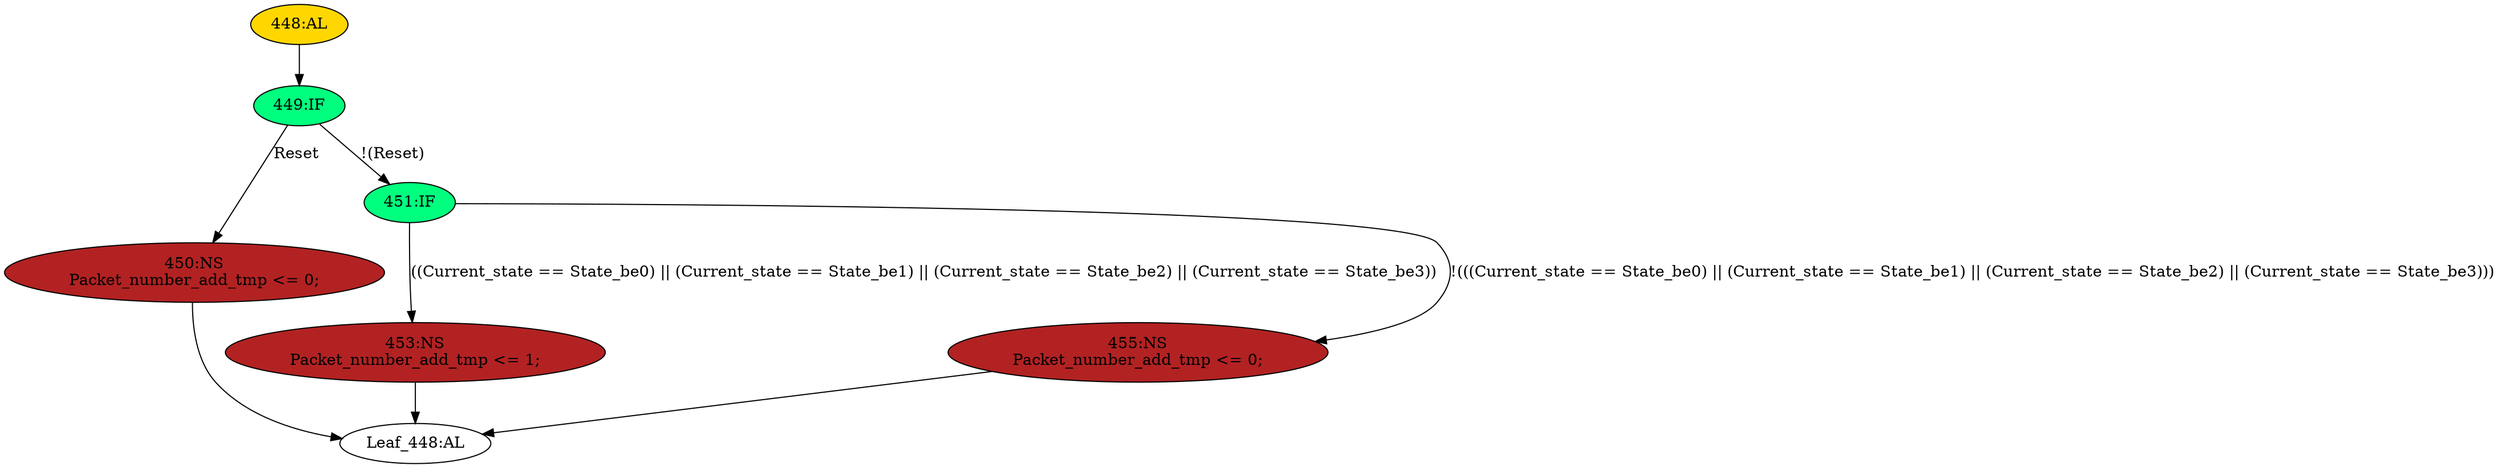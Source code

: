 strict digraph "" {
	node [label="\N"];
	"Leaf_448:AL"	 [def_var="['Packet_number_add_tmp']",
		label="Leaf_448:AL"];
	"449:IF"	 [ast="<pyverilog.vparser.ast.IfStatement object at 0x7fbd1c2e61d0>",
		fillcolor=springgreen,
		label="449:IF",
		statements="[]",
		style=filled,
		typ=IfStatement];
	"450:NS"	 [ast="<pyverilog.vparser.ast.NonblockingSubstitution object at 0x7fbd1c2e69d0>",
		fillcolor=firebrick,
		label="450:NS
Packet_number_add_tmp <= 0;",
		statements="[<pyverilog.vparser.ast.NonblockingSubstitution object at 0x7fbd1c2e69d0>]",
		style=filled,
		typ=NonblockingSubstitution];
	"449:IF" -> "450:NS"	 [cond="['Reset']",
		label=Reset,
		lineno=449];
	"451:IF"	 [ast="<pyverilog.vparser.ast.IfStatement object at 0x7fbd1c2e6210>",
		fillcolor=springgreen,
		label="451:IF",
		statements="[]",
		style=filled,
		typ=IfStatement];
	"449:IF" -> "451:IF"	 [cond="['Reset']",
		label="!(Reset)",
		lineno=449];
	"448:AL"	 [ast="<pyverilog.vparser.ast.Always object at 0x7fbd1c2e6b90>",
		clk_sens=True,
		fillcolor=gold,
		label="448:AL",
		sens="['Clk_MAC', 'Reset']",
		statements="[]",
		style=filled,
		typ=Always,
		use_var="['Reset', 'Current_state', 'State_be2', 'State_be3', 'State_be0', 'State_be1']"];
	"448:AL" -> "449:IF"	 [cond="[]",
		lineno=None];
	"450:NS" -> "Leaf_448:AL"	 [cond="[]",
		lineno=None];
	"453:NS"	 [ast="<pyverilog.vparser.ast.NonblockingSubstitution object at 0x7fbd1c2e6390>",
		fillcolor=firebrick,
		label="453:NS
Packet_number_add_tmp <= 1;",
		statements="[<pyverilog.vparser.ast.NonblockingSubstitution object at 0x7fbd1c2e6390>]",
		style=filled,
		typ=NonblockingSubstitution];
	"453:NS" -> "Leaf_448:AL"	 [cond="[]",
		lineno=None];
	"455:NS"	 [ast="<pyverilog.vparser.ast.NonblockingSubstitution object at 0x7fbd1c2e6250>",
		fillcolor=firebrick,
		label="455:NS
Packet_number_add_tmp <= 0;",
		statements="[<pyverilog.vparser.ast.NonblockingSubstitution object at 0x7fbd1c2e6250>]",
		style=filled,
		typ=NonblockingSubstitution];
	"455:NS" -> "Leaf_448:AL"	 [cond="[]",
		lineno=None];
	"451:IF" -> "453:NS"	 [cond="['Current_state', 'State_be0', 'Current_state', 'State_be1', 'Current_state', 'State_be2', 'Current_state', 'State_be3']",
		label="((Current_state == State_be0) || (Current_state == State_be1) || (Current_state == State_be2) || (Current_state == State_be3))",
		lineno=451];
	"451:IF" -> "455:NS"	 [cond="['Current_state', 'State_be0', 'Current_state', 'State_be1', 'Current_state', 'State_be2', 'Current_state', 'State_be3']",
		label="!(((Current_state == State_be0) || (Current_state == State_be1) || (Current_state == State_be2) || (Current_state == State_be3)))",
		lineno=451];
}
